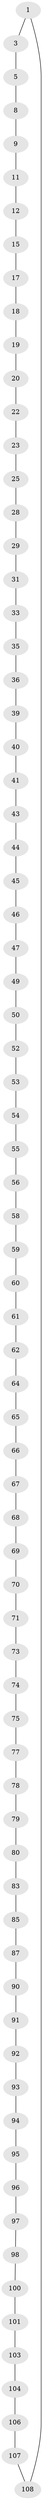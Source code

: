 // original degree distribution, {2: 1.0}
// Generated by graph-tools (version 1.1) at 2025/20/03/04/25 18:20:00]
// undirected, 75 vertices, 75 edges
graph export_dot {
graph [start="1"]
  node [color=gray90,style=filled];
  1 [super="+2"];
  3 [super="+4"];
  5 [super="+6"];
  8;
  9 [super="+10"];
  11;
  12 [super="+13"];
  15 [super="+16"];
  17;
  18;
  19;
  20 [super="+21"];
  22;
  23 [super="+24"];
  25 [super="+26"];
  28;
  29 [super="+30"];
  31 [super="+32"];
  33 [super="+34"];
  35;
  36 [super="+37"];
  39;
  40;
  41 [super="+42"];
  43;
  44;
  45;
  46;
  47 [super="+48"];
  49;
  50 [super="+51"];
  52;
  53;
  54;
  55;
  56 [super="+57"];
  58;
  59;
  60;
  61;
  62 [super="+63"];
  64;
  65;
  66;
  67;
  68;
  69;
  70;
  71 [super="+72"];
  73;
  74;
  75 [super="+76"];
  77;
  78;
  79;
  80 [super="+81"];
  83 [super="+84"];
  85 [super="+86"];
  87 [super="+88"];
  90;
  91;
  92;
  93;
  94;
  95;
  96;
  97;
  98 [super="+99"];
  100;
  101 [super="+102"];
  103;
  104 [super="+105"];
  106;
  107;
  108;
  1 -- 108;
  1 -- 3;
  3 -- 5;
  5 -- 8;
  8 -- 9;
  9 -- 11;
  11 -- 12;
  12 -- 15;
  15 -- 17;
  17 -- 18;
  18 -- 19;
  19 -- 20;
  20 -- 22;
  22 -- 23;
  23 -- 25;
  25 -- 28;
  28 -- 29;
  29 -- 31;
  31 -- 33;
  33 -- 35;
  35 -- 36;
  36 -- 39;
  39 -- 40;
  40 -- 41;
  41 -- 43;
  43 -- 44;
  44 -- 45;
  45 -- 46;
  46 -- 47;
  47 -- 49;
  49 -- 50;
  50 -- 52;
  52 -- 53;
  53 -- 54;
  54 -- 55;
  55 -- 56;
  56 -- 58;
  58 -- 59;
  59 -- 60;
  60 -- 61;
  61 -- 62;
  62 -- 64;
  64 -- 65;
  65 -- 66;
  66 -- 67;
  67 -- 68;
  68 -- 69;
  69 -- 70;
  70 -- 71;
  71 -- 73;
  73 -- 74;
  74 -- 75;
  75 -- 77;
  77 -- 78;
  78 -- 79;
  79 -- 80;
  80 -- 83;
  83 -- 85;
  85 -- 87;
  87 -- 90;
  90 -- 91;
  91 -- 92;
  92 -- 93;
  93 -- 94;
  94 -- 95;
  95 -- 96;
  96 -- 97;
  97 -- 98;
  98 -- 100;
  100 -- 101;
  101 -- 103;
  103 -- 104;
  104 -- 106;
  106 -- 107;
  107 -- 108;
}
